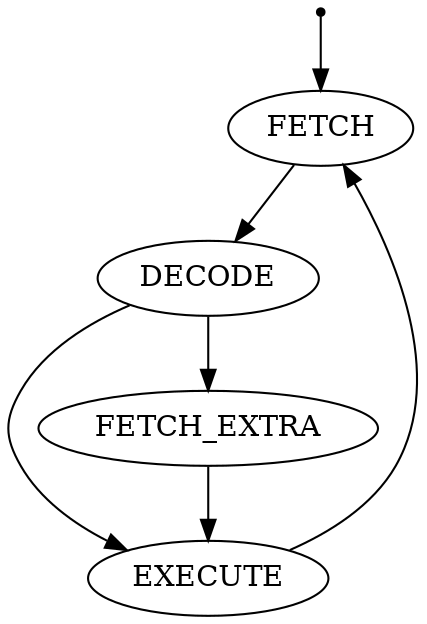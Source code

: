 digraph {

	START [shape=point, label=""];

	START -> FETCH;
	
	FETCH -> DECODE;
	
	DECODE -> EXECUTE;
	
	DECODE -> FETCH_EXTRA;
	
	FETCH_EXTRA -> EXECUTE;
	
	EXECUTE -> FETCH;
}
